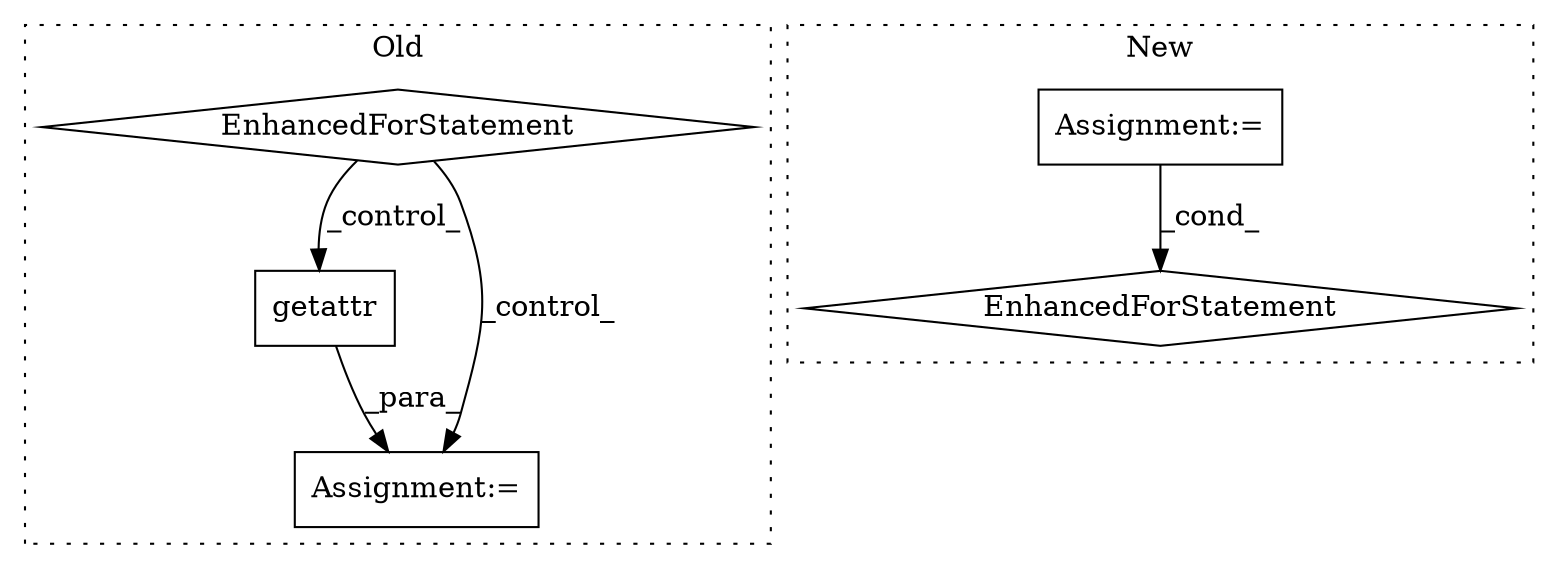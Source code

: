digraph G {
subgraph cluster0 {
1 [label="getattr" a="32" s="4754,4785" l="8,1" shape="box"];
4 [label="Assignment:=" a="7" s="4863" l="2" shape="box"];
5 [label="EnhancedForStatement" a="70" s="4584,4728" l="53,2" shape="diamond"];
label = "Old";
style="dotted";
}
subgraph cluster1 {
2 [label="EnhancedForStatement" a="70" s="4799,5059" l="150,2" shape="diamond"];
3 [label="Assignment:=" a="7" s="4799,5059" l="150,2" shape="box"];
label = "New";
style="dotted";
}
1 -> 4 [label="_para_"];
3 -> 2 [label="_cond_"];
5 -> 4 [label="_control_"];
5 -> 1 [label="_control_"];
}